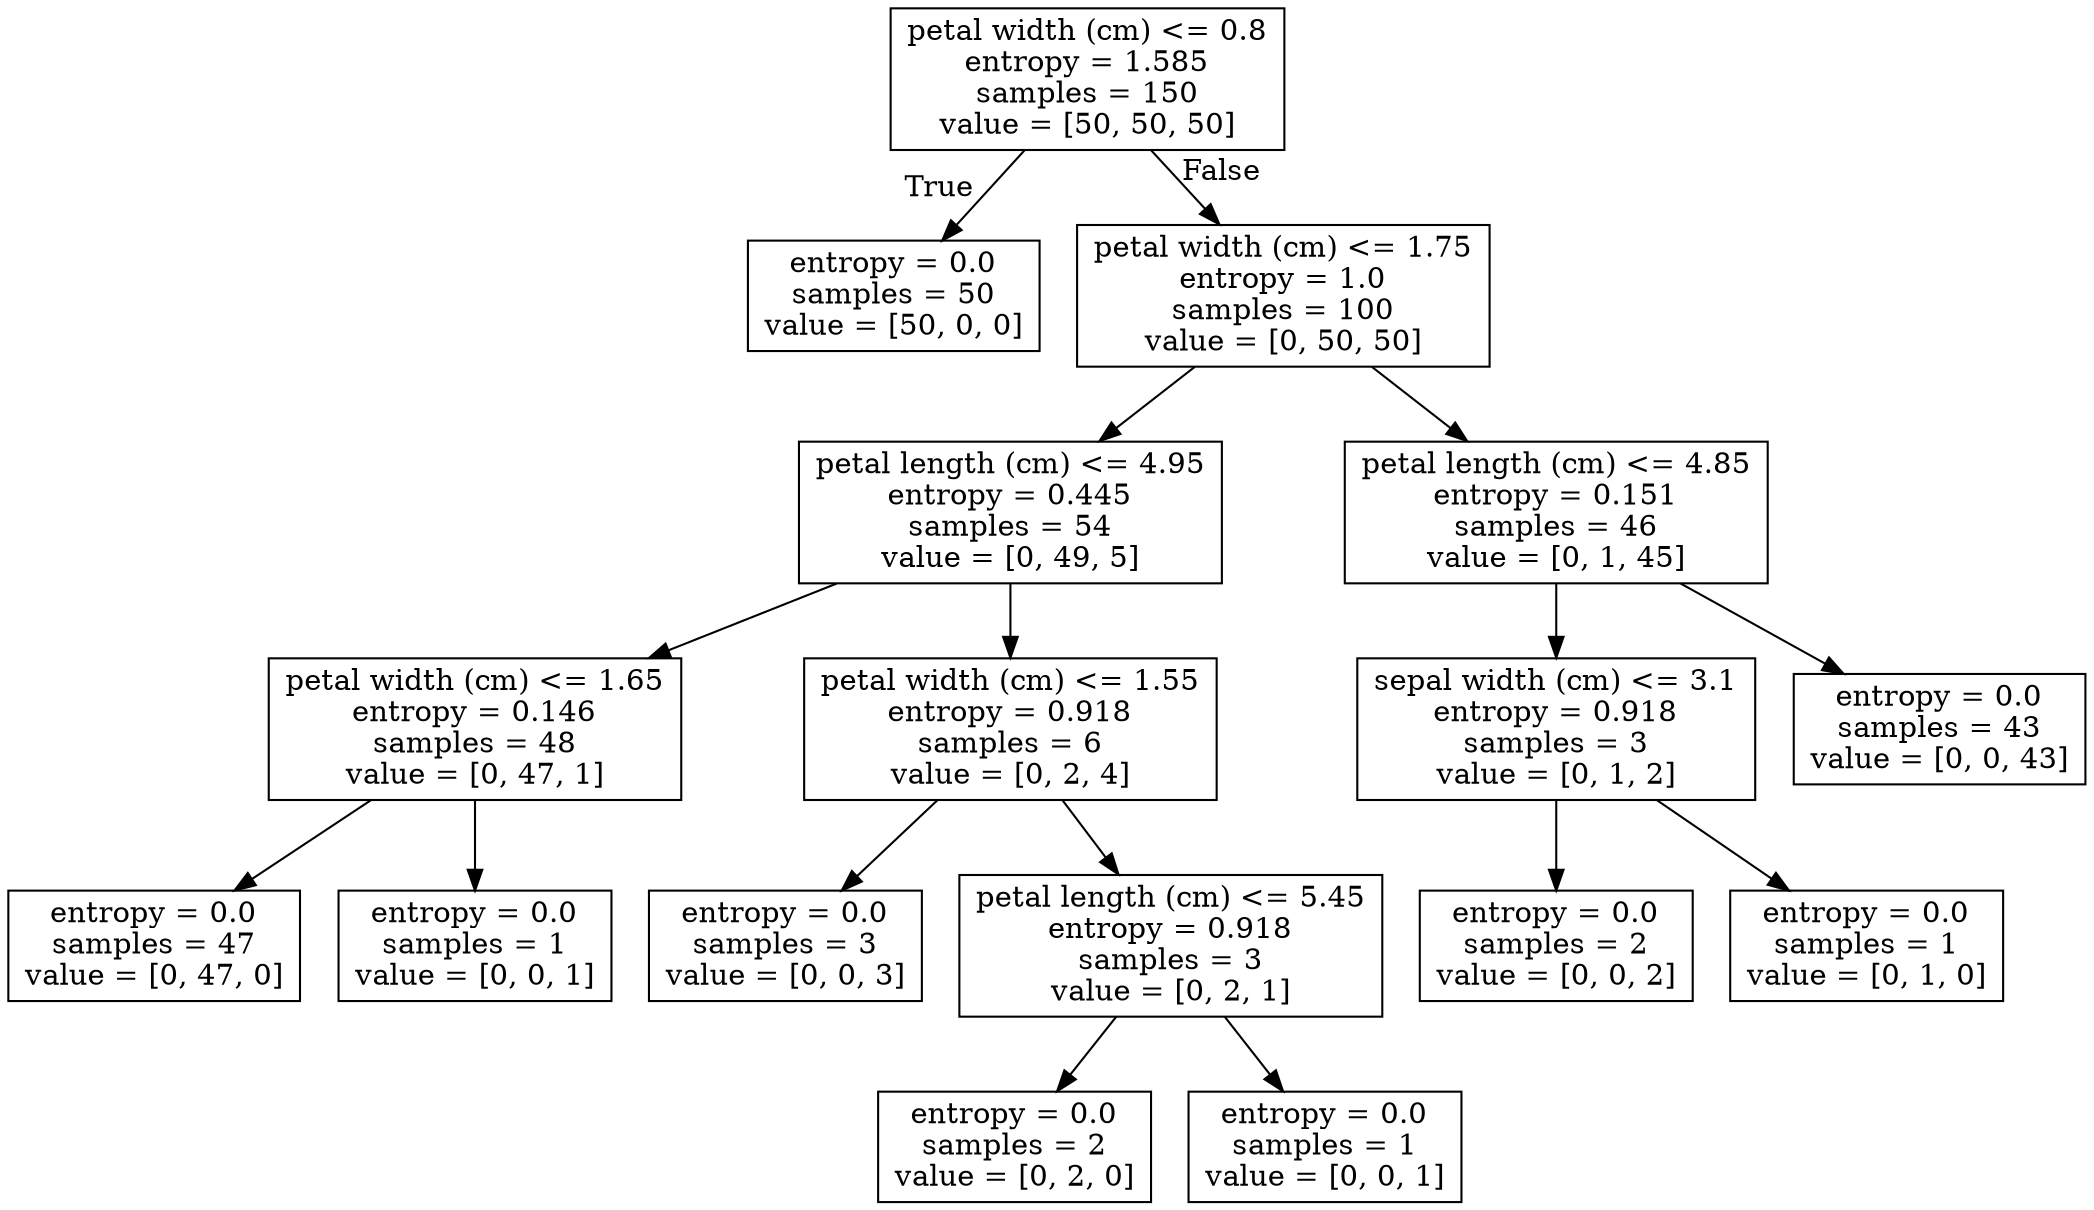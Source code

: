 digraph Tree {
node [shape=box] ;
0 [label="petal width (cm) <= 0.8\nentropy = 1.585\nsamples = 150\nvalue = [50, 50, 50]"] ;
1 [label="entropy = 0.0\nsamples = 50\nvalue = [50, 0, 0]"] ;
0 -> 1 [labeldistance=2.5, labelangle=45, headlabel="True"] ;
2 [label="petal width (cm) <= 1.75\nentropy = 1.0\nsamples = 100\nvalue = [0, 50, 50]"] ;
0 -> 2 [labeldistance=2.5, labelangle=-45, headlabel="False"] ;
3 [label="petal length (cm) <= 4.95\nentropy = 0.445\nsamples = 54\nvalue = [0, 49, 5]"] ;
2 -> 3 ;
4 [label="petal width (cm) <= 1.65\nentropy = 0.146\nsamples = 48\nvalue = [0, 47, 1]"] ;
3 -> 4 ;
5 [label="entropy = 0.0\nsamples = 47\nvalue = [0, 47, 0]"] ;
4 -> 5 ;
6 [label="entropy = 0.0\nsamples = 1\nvalue = [0, 0, 1]"] ;
4 -> 6 ;
7 [label="petal width (cm) <= 1.55\nentropy = 0.918\nsamples = 6\nvalue = [0, 2, 4]"] ;
3 -> 7 ;
8 [label="entropy = 0.0\nsamples = 3\nvalue = [0, 0, 3]"] ;
7 -> 8 ;
9 [label="petal length (cm) <= 5.45\nentropy = 0.918\nsamples = 3\nvalue = [0, 2, 1]"] ;
7 -> 9 ;
10 [label="entropy = 0.0\nsamples = 2\nvalue = [0, 2, 0]"] ;
9 -> 10 ;
11 [label="entropy = 0.0\nsamples = 1\nvalue = [0, 0, 1]"] ;
9 -> 11 ;
12 [label="petal length (cm) <= 4.85\nentropy = 0.151\nsamples = 46\nvalue = [0, 1, 45]"] ;
2 -> 12 ;
13 [label="sepal width (cm) <= 3.1\nentropy = 0.918\nsamples = 3\nvalue = [0, 1, 2]"] ;
12 -> 13 ;
14 [label="entropy = 0.0\nsamples = 2\nvalue = [0, 0, 2]"] ;
13 -> 14 ;
15 [label="entropy = 0.0\nsamples = 1\nvalue = [0, 1, 0]"] ;
13 -> 15 ;
16 [label="entropy = 0.0\nsamples = 43\nvalue = [0, 0, 43]"] ;
12 -> 16 ;
}